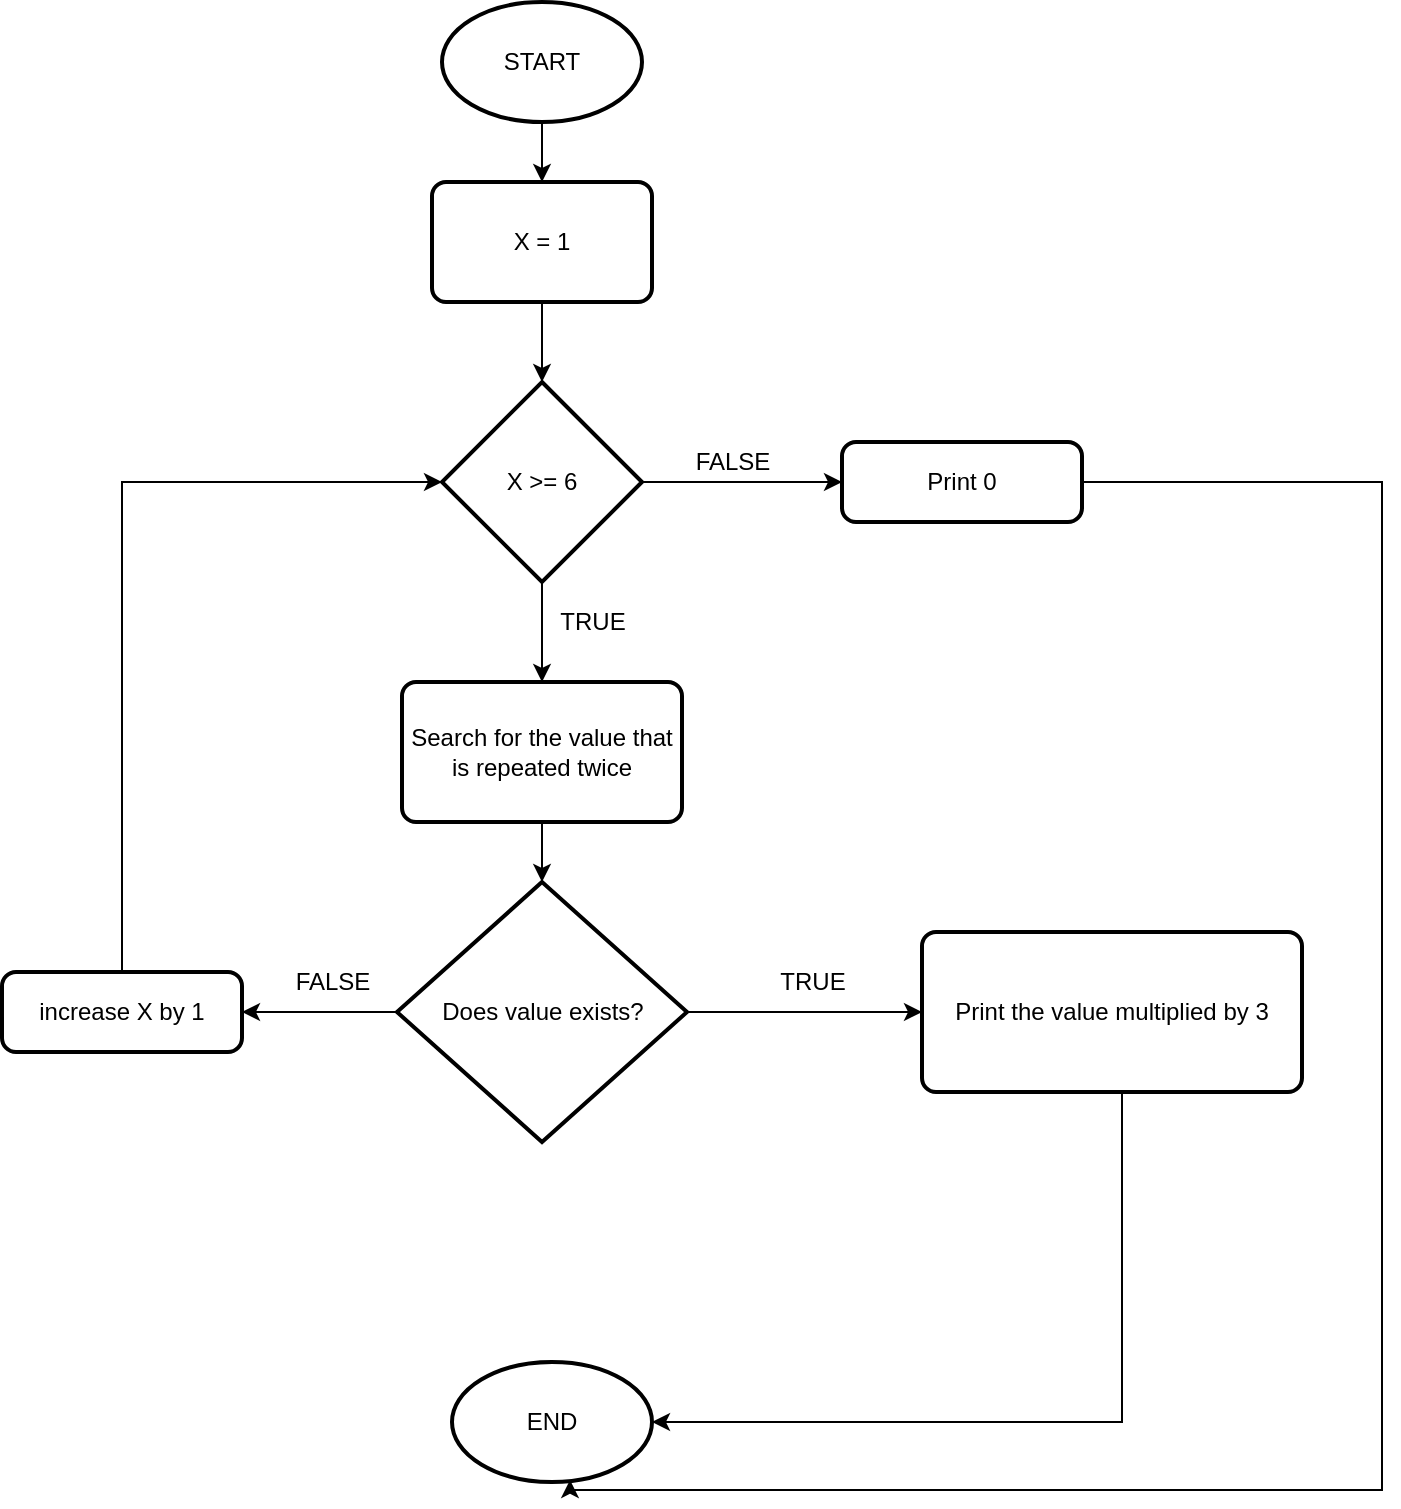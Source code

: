 <mxfile version="17.4.2" type="device"><diagram id="C5RBs43oDa-KdzZeNtuy" name="Page-1"><mxGraphModel dx="848" dy="1100" grid="1" gridSize="10" guides="1" tooltips="1" connect="1" arrows="1" fold="1" page="1" pageScale="1" pageWidth="827" pageHeight="1169" math="0" shadow="0"><root><mxCell id="WIyWlLk6GJQsqaUBKTNV-0"/><mxCell id="WIyWlLk6GJQsqaUBKTNV-1" parent="WIyWlLk6GJQsqaUBKTNV-0"/><mxCell id="5ACPatcWQ-Wx38VAAmws-2" value="" style="edgeStyle=orthogonalEdgeStyle;rounded=0;orthogonalLoop=1;jettySize=auto;html=1;" edge="1" parent="WIyWlLk6GJQsqaUBKTNV-1" source="5ACPatcWQ-Wx38VAAmws-3" target="5ACPatcWQ-Wx38VAAmws-8"><mxGeometry relative="1" as="geometry"/></mxCell><mxCell id="5ACPatcWQ-Wx38VAAmws-3" value="START" style="strokeWidth=2;html=1;shape=mxgraph.flowchart.start_1;whiteSpace=wrap;" vertex="1" parent="WIyWlLk6GJQsqaUBKTNV-1"><mxGeometry x="290" y="40" width="100" height="60" as="geometry"/></mxCell><mxCell id="5ACPatcWQ-Wx38VAAmws-4" style="edgeStyle=orthogonalEdgeStyle;rounded=0;orthogonalLoop=1;jettySize=auto;html=1;entryX=0.5;entryY=0;entryDx=0;entryDy=0;" edge="1" parent="WIyWlLk6GJQsqaUBKTNV-1" source="5ACPatcWQ-Wx38VAAmws-6" target="5ACPatcWQ-Wx38VAAmws-14"><mxGeometry relative="1" as="geometry"/></mxCell><mxCell id="5ACPatcWQ-Wx38VAAmws-5" style="edgeStyle=orthogonalEdgeStyle;rounded=0;orthogonalLoop=1;jettySize=auto;html=1;" edge="1" parent="WIyWlLk6GJQsqaUBKTNV-1" source="5ACPatcWQ-Wx38VAAmws-6" target="5ACPatcWQ-Wx38VAAmws-17"><mxGeometry relative="1" as="geometry"/></mxCell><mxCell id="5ACPatcWQ-Wx38VAAmws-6" value="&lt;span&gt;X &amp;gt;= 6&lt;/span&gt;" style="strokeWidth=2;html=1;shape=mxgraph.flowchart.decision;whiteSpace=wrap;" vertex="1" parent="WIyWlLk6GJQsqaUBKTNV-1"><mxGeometry x="290" y="230" width="100" height="100" as="geometry"/></mxCell><mxCell id="5ACPatcWQ-Wx38VAAmws-7" style="edgeStyle=orthogonalEdgeStyle;rounded=0;orthogonalLoop=1;jettySize=auto;html=1;entryX=0.5;entryY=0;entryDx=0;entryDy=0;entryPerimeter=0;" edge="1" parent="WIyWlLk6GJQsqaUBKTNV-1" source="5ACPatcWQ-Wx38VAAmws-8" target="5ACPatcWQ-Wx38VAAmws-6"><mxGeometry relative="1" as="geometry"/></mxCell><mxCell id="5ACPatcWQ-Wx38VAAmws-8" value="X = 1" style="rounded=1;whiteSpace=wrap;html=1;absoluteArcSize=1;arcSize=14;strokeWidth=2;" vertex="1" parent="WIyWlLk6GJQsqaUBKTNV-1"><mxGeometry x="285" y="130" width="110" height="60" as="geometry"/></mxCell><mxCell id="5ACPatcWQ-Wx38VAAmws-9" value="END" style="strokeWidth=2;html=1;shape=mxgraph.flowchart.start_1;whiteSpace=wrap;" vertex="1" parent="WIyWlLk6GJQsqaUBKTNV-1"><mxGeometry x="295" y="720" width="100" height="60" as="geometry"/></mxCell><mxCell id="5ACPatcWQ-Wx38VAAmws-10" style="edgeStyle=orthogonalEdgeStyle;rounded=0;orthogonalLoop=1;jettySize=auto;html=1;" edge="1" parent="WIyWlLk6GJQsqaUBKTNV-1" source="5ACPatcWQ-Wx38VAAmws-12" target="5ACPatcWQ-Wx38VAAmws-16"><mxGeometry relative="1" as="geometry"/></mxCell><mxCell id="5ACPatcWQ-Wx38VAAmws-11" style="edgeStyle=orthogonalEdgeStyle;rounded=0;orthogonalLoop=1;jettySize=auto;html=1;entryX=1;entryY=0.5;entryDx=0;entryDy=0;" edge="1" parent="WIyWlLk6GJQsqaUBKTNV-1" source="5ACPatcWQ-Wx38VAAmws-12" target="5ACPatcWQ-Wx38VAAmws-19"><mxGeometry relative="1" as="geometry"/></mxCell><mxCell id="5ACPatcWQ-Wx38VAAmws-12" value="Does value exists?" style="strokeWidth=2;html=1;shape=mxgraph.flowchart.decision;whiteSpace=wrap;" vertex="1" parent="WIyWlLk6GJQsqaUBKTNV-1"><mxGeometry x="267.5" y="480" width="145" height="130" as="geometry"/></mxCell><mxCell id="5ACPatcWQ-Wx38VAAmws-13" style="edgeStyle=orthogonalEdgeStyle;rounded=0;orthogonalLoop=1;jettySize=auto;html=1;entryX=0.5;entryY=0;entryDx=0;entryDy=0;entryPerimeter=0;" edge="1" parent="WIyWlLk6GJQsqaUBKTNV-1" source="5ACPatcWQ-Wx38VAAmws-14" target="5ACPatcWQ-Wx38VAAmws-12"><mxGeometry relative="1" as="geometry"/></mxCell><mxCell id="5ACPatcWQ-Wx38VAAmws-14" value="Search for the value that is repeated twice" style="rounded=1;whiteSpace=wrap;html=1;absoluteArcSize=1;arcSize=14;strokeWidth=2;" vertex="1" parent="WIyWlLk6GJQsqaUBKTNV-1"><mxGeometry x="270" y="380" width="140" height="70" as="geometry"/></mxCell><mxCell id="5ACPatcWQ-Wx38VAAmws-15" style="edgeStyle=orthogonalEdgeStyle;rounded=0;orthogonalLoop=1;jettySize=auto;html=1;entryX=1;entryY=0.5;entryDx=0;entryDy=0;entryPerimeter=0;" edge="1" parent="WIyWlLk6GJQsqaUBKTNV-1" source="5ACPatcWQ-Wx38VAAmws-16" target="5ACPatcWQ-Wx38VAAmws-9"><mxGeometry relative="1" as="geometry"><Array as="points"><mxPoint x="630" y="750"/></Array></mxGeometry></mxCell><mxCell id="5ACPatcWQ-Wx38VAAmws-16" value="Print the value multiplied by 3" style="rounded=1;whiteSpace=wrap;html=1;absoluteArcSize=1;arcSize=14;strokeWidth=2;" vertex="1" parent="WIyWlLk6GJQsqaUBKTNV-1"><mxGeometry x="530" y="505" width="190" height="80" as="geometry"/></mxCell><mxCell id="5ACPatcWQ-Wx38VAAmws-24" style="edgeStyle=orthogonalEdgeStyle;rounded=0;orthogonalLoop=1;jettySize=auto;html=1;entryX=0.59;entryY=0.983;entryDx=0;entryDy=0;entryPerimeter=0;" edge="1" parent="WIyWlLk6GJQsqaUBKTNV-1" source="5ACPatcWQ-Wx38VAAmws-17" target="5ACPatcWQ-Wx38VAAmws-9"><mxGeometry relative="1" as="geometry"><Array as="points"><mxPoint x="760" y="280"/><mxPoint x="760" y="784"/><mxPoint x="354" y="784"/></Array></mxGeometry></mxCell><mxCell id="5ACPatcWQ-Wx38VAAmws-17" value="Print 0" style="rounded=1;whiteSpace=wrap;html=1;absoluteArcSize=1;arcSize=14;strokeWidth=2;" vertex="1" parent="WIyWlLk6GJQsqaUBKTNV-1"><mxGeometry x="490" y="260" width="120" height="40" as="geometry"/></mxCell><mxCell id="5ACPatcWQ-Wx38VAAmws-18" style="edgeStyle=orthogonalEdgeStyle;rounded=0;orthogonalLoop=1;jettySize=auto;html=1;entryX=0;entryY=0.5;entryDx=0;entryDy=0;entryPerimeter=0;" edge="1" parent="WIyWlLk6GJQsqaUBKTNV-1" source="5ACPatcWQ-Wx38VAAmws-19" target="5ACPatcWQ-Wx38VAAmws-6"><mxGeometry relative="1" as="geometry"><Array as="points"><mxPoint x="130" y="280"/></Array></mxGeometry></mxCell><mxCell id="5ACPatcWQ-Wx38VAAmws-19" value="increase&amp;nbsp;X by 1" style="rounded=1;whiteSpace=wrap;html=1;absoluteArcSize=1;arcSize=14;strokeWidth=2;" vertex="1" parent="WIyWlLk6GJQsqaUBKTNV-1"><mxGeometry x="70" y="525" width="120" height="40" as="geometry"/></mxCell><mxCell id="5ACPatcWQ-Wx38VAAmws-20" value="TRUE" style="text;html=1;align=center;verticalAlign=middle;resizable=0;points=[];autosize=1;strokeColor=none;fillColor=none;" vertex="1" parent="WIyWlLk6GJQsqaUBKTNV-1"><mxGeometry x="340" y="340" width="50" height="20" as="geometry"/></mxCell><mxCell id="5ACPatcWQ-Wx38VAAmws-21" value="TRUE" style="text;html=1;align=center;verticalAlign=middle;resizable=0;points=[];autosize=1;strokeColor=none;fillColor=none;" vertex="1" parent="WIyWlLk6GJQsqaUBKTNV-1"><mxGeometry x="450" y="520" width="50" height="20" as="geometry"/></mxCell><mxCell id="5ACPatcWQ-Wx38VAAmws-22" value="FALSE" style="text;html=1;align=center;verticalAlign=middle;resizable=0;points=[];autosize=1;strokeColor=none;fillColor=none;" vertex="1" parent="WIyWlLk6GJQsqaUBKTNV-1"><mxGeometry x="210" y="520" width="50" height="20" as="geometry"/></mxCell><mxCell id="5ACPatcWQ-Wx38VAAmws-23" value="FALSE" style="text;html=1;align=center;verticalAlign=middle;resizable=0;points=[];autosize=1;strokeColor=none;fillColor=none;" vertex="1" parent="WIyWlLk6GJQsqaUBKTNV-1"><mxGeometry x="410" y="260" width="50" height="20" as="geometry"/></mxCell></root></mxGraphModel></diagram></mxfile>